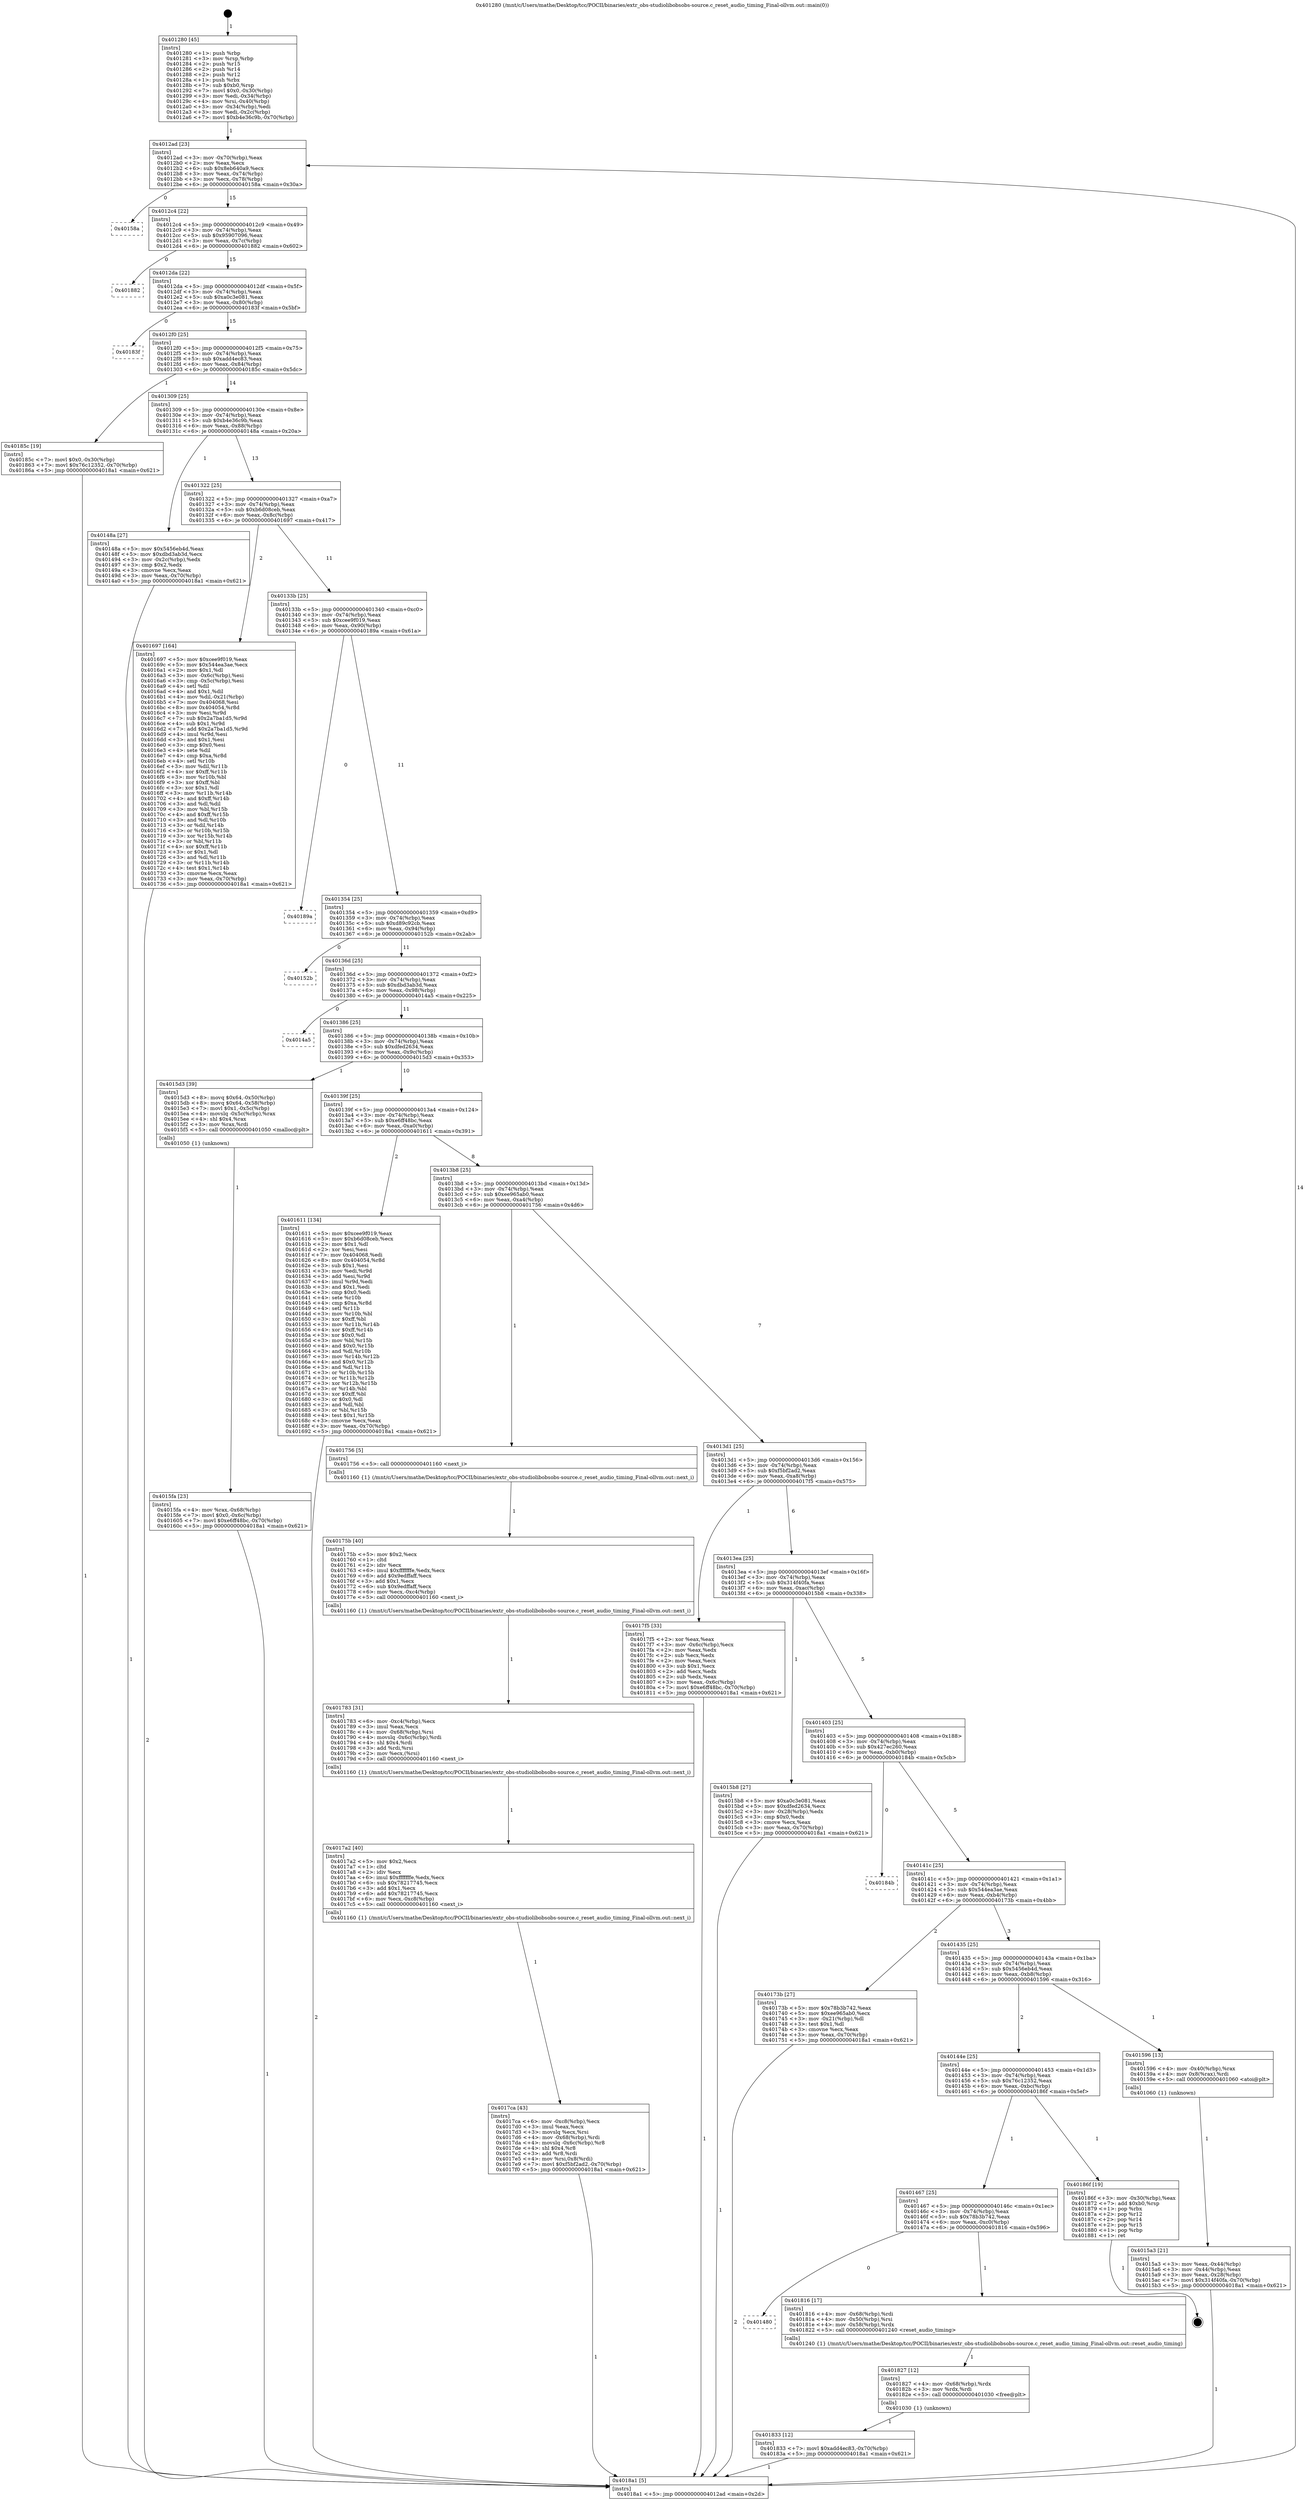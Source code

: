 digraph "0x401280" {
  label = "0x401280 (/mnt/c/Users/mathe/Desktop/tcc/POCII/binaries/extr_obs-studiolibobsobs-source.c_reset_audio_timing_Final-ollvm.out::main(0))"
  labelloc = "t"
  node[shape=record]

  Entry [label="",width=0.3,height=0.3,shape=circle,fillcolor=black,style=filled]
  "0x4012ad" [label="{
     0x4012ad [23]\l
     | [instrs]\l
     &nbsp;&nbsp;0x4012ad \<+3\>: mov -0x70(%rbp),%eax\l
     &nbsp;&nbsp;0x4012b0 \<+2\>: mov %eax,%ecx\l
     &nbsp;&nbsp;0x4012b2 \<+6\>: sub $0x8eb640a9,%ecx\l
     &nbsp;&nbsp;0x4012b8 \<+3\>: mov %eax,-0x74(%rbp)\l
     &nbsp;&nbsp;0x4012bb \<+3\>: mov %ecx,-0x78(%rbp)\l
     &nbsp;&nbsp;0x4012be \<+6\>: je 000000000040158a \<main+0x30a\>\l
  }"]
  "0x40158a" [label="{
     0x40158a\l
  }", style=dashed]
  "0x4012c4" [label="{
     0x4012c4 [22]\l
     | [instrs]\l
     &nbsp;&nbsp;0x4012c4 \<+5\>: jmp 00000000004012c9 \<main+0x49\>\l
     &nbsp;&nbsp;0x4012c9 \<+3\>: mov -0x74(%rbp),%eax\l
     &nbsp;&nbsp;0x4012cc \<+5\>: sub $0x95907096,%eax\l
     &nbsp;&nbsp;0x4012d1 \<+3\>: mov %eax,-0x7c(%rbp)\l
     &nbsp;&nbsp;0x4012d4 \<+6\>: je 0000000000401882 \<main+0x602\>\l
  }"]
  Exit [label="",width=0.3,height=0.3,shape=circle,fillcolor=black,style=filled,peripheries=2]
  "0x401882" [label="{
     0x401882\l
  }", style=dashed]
  "0x4012da" [label="{
     0x4012da [22]\l
     | [instrs]\l
     &nbsp;&nbsp;0x4012da \<+5\>: jmp 00000000004012df \<main+0x5f\>\l
     &nbsp;&nbsp;0x4012df \<+3\>: mov -0x74(%rbp),%eax\l
     &nbsp;&nbsp;0x4012e2 \<+5\>: sub $0xa0c3e081,%eax\l
     &nbsp;&nbsp;0x4012e7 \<+3\>: mov %eax,-0x80(%rbp)\l
     &nbsp;&nbsp;0x4012ea \<+6\>: je 000000000040183f \<main+0x5bf\>\l
  }"]
  "0x401833" [label="{
     0x401833 [12]\l
     | [instrs]\l
     &nbsp;&nbsp;0x401833 \<+7\>: movl $0xadd4ec83,-0x70(%rbp)\l
     &nbsp;&nbsp;0x40183a \<+5\>: jmp 00000000004018a1 \<main+0x621\>\l
  }"]
  "0x40183f" [label="{
     0x40183f\l
  }", style=dashed]
  "0x4012f0" [label="{
     0x4012f0 [25]\l
     | [instrs]\l
     &nbsp;&nbsp;0x4012f0 \<+5\>: jmp 00000000004012f5 \<main+0x75\>\l
     &nbsp;&nbsp;0x4012f5 \<+3\>: mov -0x74(%rbp),%eax\l
     &nbsp;&nbsp;0x4012f8 \<+5\>: sub $0xadd4ec83,%eax\l
     &nbsp;&nbsp;0x4012fd \<+6\>: mov %eax,-0x84(%rbp)\l
     &nbsp;&nbsp;0x401303 \<+6\>: je 000000000040185c \<main+0x5dc\>\l
  }"]
  "0x401827" [label="{
     0x401827 [12]\l
     | [instrs]\l
     &nbsp;&nbsp;0x401827 \<+4\>: mov -0x68(%rbp),%rdx\l
     &nbsp;&nbsp;0x40182b \<+3\>: mov %rdx,%rdi\l
     &nbsp;&nbsp;0x40182e \<+5\>: call 0000000000401030 \<free@plt\>\l
     | [calls]\l
     &nbsp;&nbsp;0x401030 \{1\} (unknown)\l
  }"]
  "0x40185c" [label="{
     0x40185c [19]\l
     | [instrs]\l
     &nbsp;&nbsp;0x40185c \<+7\>: movl $0x0,-0x30(%rbp)\l
     &nbsp;&nbsp;0x401863 \<+7\>: movl $0x76c12352,-0x70(%rbp)\l
     &nbsp;&nbsp;0x40186a \<+5\>: jmp 00000000004018a1 \<main+0x621\>\l
  }"]
  "0x401309" [label="{
     0x401309 [25]\l
     | [instrs]\l
     &nbsp;&nbsp;0x401309 \<+5\>: jmp 000000000040130e \<main+0x8e\>\l
     &nbsp;&nbsp;0x40130e \<+3\>: mov -0x74(%rbp),%eax\l
     &nbsp;&nbsp;0x401311 \<+5\>: sub $0xb4e36c9b,%eax\l
     &nbsp;&nbsp;0x401316 \<+6\>: mov %eax,-0x88(%rbp)\l
     &nbsp;&nbsp;0x40131c \<+6\>: je 000000000040148a \<main+0x20a\>\l
  }"]
  "0x401480" [label="{
     0x401480\l
  }", style=dashed]
  "0x40148a" [label="{
     0x40148a [27]\l
     | [instrs]\l
     &nbsp;&nbsp;0x40148a \<+5\>: mov $0x5456eb4d,%eax\l
     &nbsp;&nbsp;0x40148f \<+5\>: mov $0xdbd3ab3d,%ecx\l
     &nbsp;&nbsp;0x401494 \<+3\>: mov -0x2c(%rbp),%edx\l
     &nbsp;&nbsp;0x401497 \<+3\>: cmp $0x2,%edx\l
     &nbsp;&nbsp;0x40149a \<+3\>: cmovne %ecx,%eax\l
     &nbsp;&nbsp;0x40149d \<+3\>: mov %eax,-0x70(%rbp)\l
     &nbsp;&nbsp;0x4014a0 \<+5\>: jmp 00000000004018a1 \<main+0x621\>\l
  }"]
  "0x401322" [label="{
     0x401322 [25]\l
     | [instrs]\l
     &nbsp;&nbsp;0x401322 \<+5\>: jmp 0000000000401327 \<main+0xa7\>\l
     &nbsp;&nbsp;0x401327 \<+3\>: mov -0x74(%rbp),%eax\l
     &nbsp;&nbsp;0x40132a \<+5\>: sub $0xb6d08ceb,%eax\l
     &nbsp;&nbsp;0x40132f \<+6\>: mov %eax,-0x8c(%rbp)\l
     &nbsp;&nbsp;0x401335 \<+6\>: je 0000000000401697 \<main+0x417\>\l
  }"]
  "0x4018a1" [label="{
     0x4018a1 [5]\l
     | [instrs]\l
     &nbsp;&nbsp;0x4018a1 \<+5\>: jmp 00000000004012ad \<main+0x2d\>\l
  }"]
  "0x401280" [label="{
     0x401280 [45]\l
     | [instrs]\l
     &nbsp;&nbsp;0x401280 \<+1\>: push %rbp\l
     &nbsp;&nbsp;0x401281 \<+3\>: mov %rsp,%rbp\l
     &nbsp;&nbsp;0x401284 \<+2\>: push %r15\l
     &nbsp;&nbsp;0x401286 \<+2\>: push %r14\l
     &nbsp;&nbsp;0x401288 \<+2\>: push %r12\l
     &nbsp;&nbsp;0x40128a \<+1\>: push %rbx\l
     &nbsp;&nbsp;0x40128b \<+7\>: sub $0xb0,%rsp\l
     &nbsp;&nbsp;0x401292 \<+7\>: movl $0x0,-0x30(%rbp)\l
     &nbsp;&nbsp;0x401299 \<+3\>: mov %edi,-0x34(%rbp)\l
     &nbsp;&nbsp;0x40129c \<+4\>: mov %rsi,-0x40(%rbp)\l
     &nbsp;&nbsp;0x4012a0 \<+3\>: mov -0x34(%rbp),%edi\l
     &nbsp;&nbsp;0x4012a3 \<+3\>: mov %edi,-0x2c(%rbp)\l
     &nbsp;&nbsp;0x4012a6 \<+7\>: movl $0xb4e36c9b,-0x70(%rbp)\l
  }"]
  "0x401816" [label="{
     0x401816 [17]\l
     | [instrs]\l
     &nbsp;&nbsp;0x401816 \<+4\>: mov -0x68(%rbp),%rdi\l
     &nbsp;&nbsp;0x40181a \<+4\>: mov -0x50(%rbp),%rsi\l
     &nbsp;&nbsp;0x40181e \<+4\>: mov -0x58(%rbp),%rdx\l
     &nbsp;&nbsp;0x401822 \<+5\>: call 0000000000401240 \<reset_audio_timing\>\l
     | [calls]\l
     &nbsp;&nbsp;0x401240 \{1\} (/mnt/c/Users/mathe/Desktop/tcc/POCII/binaries/extr_obs-studiolibobsobs-source.c_reset_audio_timing_Final-ollvm.out::reset_audio_timing)\l
  }"]
  "0x401697" [label="{
     0x401697 [164]\l
     | [instrs]\l
     &nbsp;&nbsp;0x401697 \<+5\>: mov $0xcee9f019,%eax\l
     &nbsp;&nbsp;0x40169c \<+5\>: mov $0x544ea3ae,%ecx\l
     &nbsp;&nbsp;0x4016a1 \<+2\>: mov $0x1,%dl\l
     &nbsp;&nbsp;0x4016a3 \<+3\>: mov -0x6c(%rbp),%esi\l
     &nbsp;&nbsp;0x4016a6 \<+3\>: cmp -0x5c(%rbp),%esi\l
     &nbsp;&nbsp;0x4016a9 \<+4\>: setl %dil\l
     &nbsp;&nbsp;0x4016ad \<+4\>: and $0x1,%dil\l
     &nbsp;&nbsp;0x4016b1 \<+4\>: mov %dil,-0x21(%rbp)\l
     &nbsp;&nbsp;0x4016b5 \<+7\>: mov 0x404068,%esi\l
     &nbsp;&nbsp;0x4016bc \<+8\>: mov 0x404054,%r8d\l
     &nbsp;&nbsp;0x4016c4 \<+3\>: mov %esi,%r9d\l
     &nbsp;&nbsp;0x4016c7 \<+7\>: sub $0x2a7ba1d5,%r9d\l
     &nbsp;&nbsp;0x4016ce \<+4\>: sub $0x1,%r9d\l
     &nbsp;&nbsp;0x4016d2 \<+7\>: add $0x2a7ba1d5,%r9d\l
     &nbsp;&nbsp;0x4016d9 \<+4\>: imul %r9d,%esi\l
     &nbsp;&nbsp;0x4016dd \<+3\>: and $0x1,%esi\l
     &nbsp;&nbsp;0x4016e0 \<+3\>: cmp $0x0,%esi\l
     &nbsp;&nbsp;0x4016e3 \<+4\>: sete %dil\l
     &nbsp;&nbsp;0x4016e7 \<+4\>: cmp $0xa,%r8d\l
     &nbsp;&nbsp;0x4016eb \<+4\>: setl %r10b\l
     &nbsp;&nbsp;0x4016ef \<+3\>: mov %dil,%r11b\l
     &nbsp;&nbsp;0x4016f2 \<+4\>: xor $0xff,%r11b\l
     &nbsp;&nbsp;0x4016f6 \<+3\>: mov %r10b,%bl\l
     &nbsp;&nbsp;0x4016f9 \<+3\>: xor $0xff,%bl\l
     &nbsp;&nbsp;0x4016fc \<+3\>: xor $0x1,%dl\l
     &nbsp;&nbsp;0x4016ff \<+3\>: mov %r11b,%r14b\l
     &nbsp;&nbsp;0x401702 \<+4\>: and $0xff,%r14b\l
     &nbsp;&nbsp;0x401706 \<+3\>: and %dl,%dil\l
     &nbsp;&nbsp;0x401709 \<+3\>: mov %bl,%r15b\l
     &nbsp;&nbsp;0x40170c \<+4\>: and $0xff,%r15b\l
     &nbsp;&nbsp;0x401710 \<+3\>: and %dl,%r10b\l
     &nbsp;&nbsp;0x401713 \<+3\>: or %dil,%r14b\l
     &nbsp;&nbsp;0x401716 \<+3\>: or %r10b,%r15b\l
     &nbsp;&nbsp;0x401719 \<+3\>: xor %r15b,%r14b\l
     &nbsp;&nbsp;0x40171c \<+3\>: or %bl,%r11b\l
     &nbsp;&nbsp;0x40171f \<+4\>: xor $0xff,%r11b\l
     &nbsp;&nbsp;0x401723 \<+3\>: or $0x1,%dl\l
     &nbsp;&nbsp;0x401726 \<+3\>: and %dl,%r11b\l
     &nbsp;&nbsp;0x401729 \<+3\>: or %r11b,%r14b\l
     &nbsp;&nbsp;0x40172c \<+4\>: test $0x1,%r14b\l
     &nbsp;&nbsp;0x401730 \<+3\>: cmovne %ecx,%eax\l
     &nbsp;&nbsp;0x401733 \<+3\>: mov %eax,-0x70(%rbp)\l
     &nbsp;&nbsp;0x401736 \<+5\>: jmp 00000000004018a1 \<main+0x621\>\l
  }"]
  "0x40133b" [label="{
     0x40133b [25]\l
     | [instrs]\l
     &nbsp;&nbsp;0x40133b \<+5\>: jmp 0000000000401340 \<main+0xc0\>\l
     &nbsp;&nbsp;0x401340 \<+3\>: mov -0x74(%rbp),%eax\l
     &nbsp;&nbsp;0x401343 \<+5\>: sub $0xcee9f019,%eax\l
     &nbsp;&nbsp;0x401348 \<+6\>: mov %eax,-0x90(%rbp)\l
     &nbsp;&nbsp;0x40134e \<+6\>: je 000000000040189a \<main+0x61a\>\l
  }"]
  "0x401467" [label="{
     0x401467 [25]\l
     | [instrs]\l
     &nbsp;&nbsp;0x401467 \<+5\>: jmp 000000000040146c \<main+0x1ec\>\l
     &nbsp;&nbsp;0x40146c \<+3\>: mov -0x74(%rbp),%eax\l
     &nbsp;&nbsp;0x40146f \<+5\>: sub $0x78b3b742,%eax\l
     &nbsp;&nbsp;0x401474 \<+6\>: mov %eax,-0xc0(%rbp)\l
     &nbsp;&nbsp;0x40147a \<+6\>: je 0000000000401816 \<main+0x596\>\l
  }"]
  "0x40189a" [label="{
     0x40189a\l
  }", style=dashed]
  "0x401354" [label="{
     0x401354 [25]\l
     | [instrs]\l
     &nbsp;&nbsp;0x401354 \<+5\>: jmp 0000000000401359 \<main+0xd9\>\l
     &nbsp;&nbsp;0x401359 \<+3\>: mov -0x74(%rbp),%eax\l
     &nbsp;&nbsp;0x40135c \<+5\>: sub $0xd89c92cb,%eax\l
     &nbsp;&nbsp;0x401361 \<+6\>: mov %eax,-0x94(%rbp)\l
     &nbsp;&nbsp;0x401367 \<+6\>: je 000000000040152b \<main+0x2ab\>\l
  }"]
  "0x40186f" [label="{
     0x40186f [19]\l
     | [instrs]\l
     &nbsp;&nbsp;0x40186f \<+3\>: mov -0x30(%rbp),%eax\l
     &nbsp;&nbsp;0x401872 \<+7\>: add $0xb0,%rsp\l
     &nbsp;&nbsp;0x401879 \<+1\>: pop %rbx\l
     &nbsp;&nbsp;0x40187a \<+2\>: pop %r12\l
     &nbsp;&nbsp;0x40187c \<+2\>: pop %r14\l
     &nbsp;&nbsp;0x40187e \<+2\>: pop %r15\l
     &nbsp;&nbsp;0x401880 \<+1\>: pop %rbp\l
     &nbsp;&nbsp;0x401881 \<+1\>: ret\l
  }"]
  "0x40152b" [label="{
     0x40152b\l
  }", style=dashed]
  "0x40136d" [label="{
     0x40136d [25]\l
     | [instrs]\l
     &nbsp;&nbsp;0x40136d \<+5\>: jmp 0000000000401372 \<main+0xf2\>\l
     &nbsp;&nbsp;0x401372 \<+3\>: mov -0x74(%rbp),%eax\l
     &nbsp;&nbsp;0x401375 \<+5\>: sub $0xdbd3ab3d,%eax\l
     &nbsp;&nbsp;0x40137a \<+6\>: mov %eax,-0x98(%rbp)\l
     &nbsp;&nbsp;0x401380 \<+6\>: je 00000000004014a5 \<main+0x225\>\l
  }"]
  "0x4017ca" [label="{
     0x4017ca [43]\l
     | [instrs]\l
     &nbsp;&nbsp;0x4017ca \<+6\>: mov -0xc8(%rbp),%ecx\l
     &nbsp;&nbsp;0x4017d0 \<+3\>: imul %eax,%ecx\l
     &nbsp;&nbsp;0x4017d3 \<+3\>: movslq %ecx,%rsi\l
     &nbsp;&nbsp;0x4017d6 \<+4\>: mov -0x68(%rbp),%rdi\l
     &nbsp;&nbsp;0x4017da \<+4\>: movslq -0x6c(%rbp),%r8\l
     &nbsp;&nbsp;0x4017de \<+4\>: shl $0x4,%r8\l
     &nbsp;&nbsp;0x4017e2 \<+3\>: add %r8,%rdi\l
     &nbsp;&nbsp;0x4017e5 \<+4\>: mov %rsi,0x8(%rdi)\l
     &nbsp;&nbsp;0x4017e9 \<+7\>: movl $0xf5bf2ad2,-0x70(%rbp)\l
     &nbsp;&nbsp;0x4017f0 \<+5\>: jmp 00000000004018a1 \<main+0x621\>\l
  }"]
  "0x4014a5" [label="{
     0x4014a5\l
  }", style=dashed]
  "0x401386" [label="{
     0x401386 [25]\l
     | [instrs]\l
     &nbsp;&nbsp;0x401386 \<+5\>: jmp 000000000040138b \<main+0x10b\>\l
     &nbsp;&nbsp;0x40138b \<+3\>: mov -0x74(%rbp),%eax\l
     &nbsp;&nbsp;0x40138e \<+5\>: sub $0xdfed2634,%eax\l
     &nbsp;&nbsp;0x401393 \<+6\>: mov %eax,-0x9c(%rbp)\l
     &nbsp;&nbsp;0x401399 \<+6\>: je 00000000004015d3 \<main+0x353\>\l
  }"]
  "0x4017a2" [label="{
     0x4017a2 [40]\l
     | [instrs]\l
     &nbsp;&nbsp;0x4017a2 \<+5\>: mov $0x2,%ecx\l
     &nbsp;&nbsp;0x4017a7 \<+1\>: cltd\l
     &nbsp;&nbsp;0x4017a8 \<+2\>: idiv %ecx\l
     &nbsp;&nbsp;0x4017aa \<+6\>: imul $0xfffffffe,%edx,%ecx\l
     &nbsp;&nbsp;0x4017b0 \<+6\>: sub $0x78217745,%ecx\l
     &nbsp;&nbsp;0x4017b6 \<+3\>: add $0x1,%ecx\l
     &nbsp;&nbsp;0x4017b9 \<+6\>: add $0x78217745,%ecx\l
     &nbsp;&nbsp;0x4017bf \<+6\>: mov %ecx,-0xc8(%rbp)\l
     &nbsp;&nbsp;0x4017c5 \<+5\>: call 0000000000401160 \<next_i\>\l
     | [calls]\l
     &nbsp;&nbsp;0x401160 \{1\} (/mnt/c/Users/mathe/Desktop/tcc/POCII/binaries/extr_obs-studiolibobsobs-source.c_reset_audio_timing_Final-ollvm.out::next_i)\l
  }"]
  "0x4015d3" [label="{
     0x4015d3 [39]\l
     | [instrs]\l
     &nbsp;&nbsp;0x4015d3 \<+8\>: movq $0x64,-0x50(%rbp)\l
     &nbsp;&nbsp;0x4015db \<+8\>: movq $0x64,-0x58(%rbp)\l
     &nbsp;&nbsp;0x4015e3 \<+7\>: movl $0x1,-0x5c(%rbp)\l
     &nbsp;&nbsp;0x4015ea \<+4\>: movslq -0x5c(%rbp),%rax\l
     &nbsp;&nbsp;0x4015ee \<+4\>: shl $0x4,%rax\l
     &nbsp;&nbsp;0x4015f2 \<+3\>: mov %rax,%rdi\l
     &nbsp;&nbsp;0x4015f5 \<+5\>: call 0000000000401050 \<malloc@plt\>\l
     | [calls]\l
     &nbsp;&nbsp;0x401050 \{1\} (unknown)\l
  }"]
  "0x40139f" [label="{
     0x40139f [25]\l
     | [instrs]\l
     &nbsp;&nbsp;0x40139f \<+5\>: jmp 00000000004013a4 \<main+0x124\>\l
     &nbsp;&nbsp;0x4013a4 \<+3\>: mov -0x74(%rbp),%eax\l
     &nbsp;&nbsp;0x4013a7 \<+5\>: sub $0xe6ff48bc,%eax\l
     &nbsp;&nbsp;0x4013ac \<+6\>: mov %eax,-0xa0(%rbp)\l
     &nbsp;&nbsp;0x4013b2 \<+6\>: je 0000000000401611 \<main+0x391\>\l
  }"]
  "0x401783" [label="{
     0x401783 [31]\l
     | [instrs]\l
     &nbsp;&nbsp;0x401783 \<+6\>: mov -0xc4(%rbp),%ecx\l
     &nbsp;&nbsp;0x401789 \<+3\>: imul %eax,%ecx\l
     &nbsp;&nbsp;0x40178c \<+4\>: mov -0x68(%rbp),%rsi\l
     &nbsp;&nbsp;0x401790 \<+4\>: movslq -0x6c(%rbp),%rdi\l
     &nbsp;&nbsp;0x401794 \<+4\>: shl $0x4,%rdi\l
     &nbsp;&nbsp;0x401798 \<+3\>: add %rdi,%rsi\l
     &nbsp;&nbsp;0x40179b \<+2\>: mov %ecx,(%rsi)\l
     &nbsp;&nbsp;0x40179d \<+5\>: call 0000000000401160 \<next_i\>\l
     | [calls]\l
     &nbsp;&nbsp;0x401160 \{1\} (/mnt/c/Users/mathe/Desktop/tcc/POCII/binaries/extr_obs-studiolibobsobs-source.c_reset_audio_timing_Final-ollvm.out::next_i)\l
  }"]
  "0x401611" [label="{
     0x401611 [134]\l
     | [instrs]\l
     &nbsp;&nbsp;0x401611 \<+5\>: mov $0xcee9f019,%eax\l
     &nbsp;&nbsp;0x401616 \<+5\>: mov $0xb6d08ceb,%ecx\l
     &nbsp;&nbsp;0x40161b \<+2\>: mov $0x1,%dl\l
     &nbsp;&nbsp;0x40161d \<+2\>: xor %esi,%esi\l
     &nbsp;&nbsp;0x40161f \<+7\>: mov 0x404068,%edi\l
     &nbsp;&nbsp;0x401626 \<+8\>: mov 0x404054,%r8d\l
     &nbsp;&nbsp;0x40162e \<+3\>: sub $0x1,%esi\l
     &nbsp;&nbsp;0x401631 \<+3\>: mov %edi,%r9d\l
     &nbsp;&nbsp;0x401634 \<+3\>: add %esi,%r9d\l
     &nbsp;&nbsp;0x401637 \<+4\>: imul %r9d,%edi\l
     &nbsp;&nbsp;0x40163b \<+3\>: and $0x1,%edi\l
     &nbsp;&nbsp;0x40163e \<+3\>: cmp $0x0,%edi\l
     &nbsp;&nbsp;0x401641 \<+4\>: sete %r10b\l
     &nbsp;&nbsp;0x401645 \<+4\>: cmp $0xa,%r8d\l
     &nbsp;&nbsp;0x401649 \<+4\>: setl %r11b\l
     &nbsp;&nbsp;0x40164d \<+3\>: mov %r10b,%bl\l
     &nbsp;&nbsp;0x401650 \<+3\>: xor $0xff,%bl\l
     &nbsp;&nbsp;0x401653 \<+3\>: mov %r11b,%r14b\l
     &nbsp;&nbsp;0x401656 \<+4\>: xor $0xff,%r14b\l
     &nbsp;&nbsp;0x40165a \<+3\>: xor $0x0,%dl\l
     &nbsp;&nbsp;0x40165d \<+3\>: mov %bl,%r15b\l
     &nbsp;&nbsp;0x401660 \<+4\>: and $0x0,%r15b\l
     &nbsp;&nbsp;0x401664 \<+3\>: and %dl,%r10b\l
     &nbsp;&nbsp;0x401667 \<+3\>: mov %r14b,%r12b\l
     &nbsp;&nbsp;0x40166a \<+4\>: and $0x0,%r12b\l
     &nbsp;&nbsp;0x40166e \<+3\>: and %dl,%r11b\l
     &nbsp;&nbsp;0x401671 \<+3\>: or %r10b,%r15b\l
     &nbsp;&nbsp;0x401674 \<+3\>: or %r11b,%r12b\l
     &nbsp;&nbsp;0x401677 \<+3\>: xor %r12b,%r15b\l
     &nbsp;&nbsp;0x40167a \<+3\>: or %r14b,%bl\l
     &nbsp;&nbsp;0x40167d \<+3\>: xor $0xff,%bl\l
     &nbsp;&nbsp;0x401680 \<+3\>: or $0x0,%dl\l
     &nbsp;&nbsp;0x401683 \<+2\>: and %dl,%bl\l
     &nbsp;&nbsp;0x401685 \<+3\>: or %bl,%r15b\l
     &nbsp;&nbsp;0x401688 \<+4\>: test $0x1,%r15b\l
     &nbsp;&nbsp;0x40168c \<+3\>: cmovne %ecx,%eax\l
     &nbsp;&nbsp;0x40168f \<+3\>: mov %eax,-0x70(%rbp)\l
     &nbsp;&nbsp;0x401692 \<+5\>: jmp 00000000004018a1 \<main+0x621\>\l
  }"]
  "0x4013b8" [label="{
     0x4013b8 [25]\l
     | [instrs]\l
     &nbsp;&nbsp;0x4013b8 \<+5\>: jmp 00000000004013bd \<main+0x13d\>\l
     &nbsp;&nbsp;0x4013bd \<+3\>: mov -0x74(%rbp),%eax\l
     &nbsp;&nbsp;0x4013c0 \<+5\>: sub $0xee965ab0,%eax\l
     &nbsp;&nbsp;0x4013c5 \<+6\>: mov %eax,-0xa4(%rbp)\l
     &nbsp;&nbsp;0x4013cb \<+6\>: je 0000000000401756 \<main+0x4d6\>\l
  }"]
  "0x40175b" [label="{
     0x40175b [40]\l
     | [instrs]\l
     &nbsp;&nbsp;0x40175b \<+5\>: mov $0x2,%ecx\l
     &nbsp;&nbsp;0x401760 \<+1\>: cltd\l
     &nbsp;&nbsp;0x401761 \<+2\>: idiv %ecx\l
     &nbsp;&nbsp;0x401763 \<+6\>: imul $0xfffffffe,%edx,%ecx\l
     &nbsp;&nbsp;0x401769 \<+6\>: add $0x9edffaff,%ecx\l
     &nbsp;&nbsp;0x40176f \<+3\>: add $0x1,%ecx\l
     &nbsp;&nbsp;0x401772 \<+6\>: sub $0x9edffaff,%ecx\l
     &nbsp;&nbsp;0x401778 \<+6\>: mov %ecx,-0xc4(%rbp)\l
     &nbsp;&nbsp;0x40177e \<+5\>: call 0000000000401160 \<next_i\>\l
     | [calls]\l
     &nbsp;&nbsp;0x401160 \{1\} (/mnt/c/Users/mathe/Desktop/tcc/POCII/binaries/extr_obs-studiolibobsobs-source.c_reset_audio_timing_Final-ollvm.out::next_i)\l
  }"]
  "0x401756" [label="{
     0x401756 [5]\l
     | [instrs]\l
     &nbsp;&nbsp;0x401756 \<+5\>: call 0000000000401160 \<next_i\>\l
     | [calls]\l
     &nbsp;&nbsp;0x401160 \{1\} (/mnt/c/Users/mathe/Desktop/tcc/POCII/binaries/extr_obs-studiolibobsobs-source.c_reset_audio_timing_Final-ollvm.out::next_i)\l
  }"]
  "0x4013d1" [label="{
     0x4013d1 [25]\l
     | [instrs]\l
     &nbsp;&nbsp;0x4013d1 \<+5\>: jmp 00000000004013d6 \<main+0x156\>\l
     &nbsp;&nbsp;0x4013d6 \<+3\>: mov -0x74(%rbp),%eax\l
     &nbsp;&nbsp;0x4013d9 \<+5\>: sub $0xf5bf2ad2,%eax\l
     &nbsp;&nbsp;0x4013de \<+6\>: mov %eax,-0xa8(%rbp)\l
     &nbsp;&nbsp;0x4013e4 \<+6\>: je 00000000004017f5 \<main+0x575\>\l
  }"]
  "0x4015fa" [label="{
     0x4015fa [23]\l
     | [instrs]\l
     &nbsp;&nbsp;0x4015fa \<+4\>: mov %rax,-0x68(%rbp)\l
     &nbsp;&nbsp;0x4015fe \<+7\>: movl $0x0,-0x6c(%rbp)\l
     &nbsp;&nbsp;0x401605 \<+7\>: movl $0xe6ff48bc,-0x70(%rbp)\l
     &nbsp;&nbsp;0x40160c \<+5\>: jmp 00000000004018a1 \<main+0x621\>\l
  }"]
  "0x4017f5" [label="{
     0x4017f5 [33]\l
     | [instrs]\l
     &nbsp;&nbsp;0x4017f5 \<+2\>: xor %eax,%eax\l
     &nbsp;&nbsp;0x4017f7 \<+3\>: mov -0x6c(%rbp),%ecx\l
     &nbsp;&nbsp;0x4017fa \<+2\>: mov %eax,%edx\l
     &nbsp;&nbsp;0x4017fc \<+2\>: sub %ecx,%edx\l
     &nbsp;&nbsp;0x4017fe \<+2\>: mov %eax,%ecx\l
     &nbsp;&nbsp;0x401800 \<+3\>: sub $0x1,%ecx\l
     &nbsp;&nbsp;0x401803 \<+2\>: add %ecx,%edx\l
     &nbsp;&nbsp;0x401805 \<+2\>: sub %edx,%eax\l
     &nbsp;&nbsp;0x401807 \<+3\>: mov %eax,-0x6c(%rbp)\l
     &nbsp;&nbsp;0x40180a \<+7\>: movl $0xe6ff48bc,-0x70(%rbp)\l
     &nbsp;&nbsp;0x401811 \<+5\>: jmp 00000000004018a1 \<main+0x621\>\l
  }"]
  "0x4013ea" [label="{
     0x4013ea [25]\l
     | [instrs]\l
     &nbsp;&nbsp;0x4013ea \<+5\>: jmp 00000000004013ef \<main+0x16f\>\l
     &nbsp;&nbsp;0x4013ef \<+3\>: mov -0x74(%rbp),%eax\l
     &nbsp;&nbsp;0x4013f2 \<+5\>: sub $0x314f40fa,%eax\l
     &nbsp;&nbsp;0x4013f7 \<+6\>: mov %eax,-0xac(%rbp)\l
     &nbsp;&nbsp;0x4013fd \<+6\>: je 00000000004015b8 \<main+0x338\>\l
  }"]
  "0x4015a3" [label="{
     0x4015a3 [21]\l
     | [instrs]\l
     &nbsp;&nbsp;0x4015a3 \<+3\>: mov %eax,-0x44(%rbp)\l
     &nbsp;&nbsp;0x4015a6 \<+3\>: mov -0x44(%rbp),%eax\l
     &nbsp;&nbsp;0x4015a9 \<+3\>: mov %eax,-0x28(%rbp)\l
     &nbsp;&nbsp;0x4015ac \<+7\>: movl $0x314f40fa,-0x70(%rbp)\l
     &nbsp;&nbsp;0x4015b3 \<+5\>: jmp 00000000004018a1 \<main+0x621\>\l
  }"]
  "0x4015b8" [label="{
     0x4015b8 [27]\l
     | [instrs]\l
     &nbsp;&nbsp;0x4015b8 \<+5\>: mov $0xa0c3e081,%eax\l
     &nbsp;&nbsp;0x4015bd \<+5\>: mov $0xdfed2634,%ecx\l
     &nbsp;&nbsp;0x4015c2 \<+3\>: mov -0x28(%rbp),%edx\l
     &nbsp;&nbsp;0x4015c5 \<+3\>: cmp $0x0,%edx\l
     &nbsp;&nbsp;0x4015c8 \<+3\>: cmove %ecx,%eax\l
     &nbsp;&nbsp;0x4015cb \<+3\>: mov %eax,-0x70(%rbp)\l
     &nbsp;&nbsp;0x4015ce \<+5\>: jmp 00000000004018a1 \<main+0x621\>\l
  }"]
  "0x401403" [label="{
     0x401403 [25]\l
     | [instrs]\l
     &nbsp;&nbsp;0x401403 \<+5\>: jmp 0000000000401408 \<main+0x188\>\l
     &nbsp;&nbsp;0x401408 \<+3\>: mov -0x74(%rbp),%eax\l
     &nbsp;&nbsp;0x40140b \<+5\>: sub $0x427ec260,%eax\l
     &nbsp;&nbsp;0x401410 \<+6\>: mov %eax,-0xb0(%rbp)\l
     &nbsp;&nbsp;0x401416 \<+6\>: je 000000000040184b \<main+0x5cb\>\l
  }"]
  "0x40144e" [label="{
     0x40144e [25]\l
     | [instrs]\l
     &nbsp;&nbsp;0x40144e \<+5\>: jmp 0000000000401453 \<main+0x1d3\>\l
     &nbsp;&nbsp;0x401453 \<+3\>: mov -0x74(%rbp),%eax\l
     &nbsp;&nbsp;0x401456 \<+5\>: sub $0x76c12352,%eax\l
     &nbsp;&nbsp;0x40145b \<+6\>: mov %eax,-0xbc(%rbp)\l
     &nbsp;&nbsp;0x401461 \<+6\>: je 000000000040186f \<main+0x5ef\>\l
  }"]
  "0x40184b" [label="{
     0x40184b\l
  }", style=dashed]
  "0x40141c" [label="{
     0x40141c [25]\l
     | [instrs]\l
     &nbsp;&nbsp;0x40141c \<+5\>: jmp 0000000000401421 \<main+0x1a1\>\l
     &nbsp;&nbsp;0x401421 \<+3\>: mov -0x74(%rbp),%eax\l
     &nbsp;&nbsp;0x401424 \<+5\>: sub $0x544ea3ae,%eax\l
     &nbsp;&nbsp;0x401429 \<+6\>: mov %eax,-0xb4(%rbp)\l
     &nbsp;&nbsp;0x40142f \<+6\>: je 000000000040173b \<main+0x4bb\>\l
  }"]
  "0x401596" [label="{
     0x401596 [13]\l
     | [instrs]\l
     &nbsp;&nbsp;0x401596 \<+4\>: mov -0x40(%rbp),%rax\l
     &nbsp;&nbsp;0x40159a \<+4\>: mov 0x8(%rax),%rdi\l
     &nbsp;&nbsp;0x40159e \<+5\>: call 0000000000401060 \<atoi@plt\>\l
     | [calls]\l
     &nbsp;&nbsp;0x401060 \{1\} (unknown)\l
  }"]
  "0x40173b" [label="{
     0x40173b [27]\l
     | [instrs]\l
     &nbsp;&nbsp;0x40173b \<+5\>: mov $0x78b3b742,%eax\l
     &nbsp;&nbsp;0x401740 \<+5\>: mov $0xee965ab0,%ecx\l
     &nbsp;&nbsp;0x401745 \<+3\>: mov -0x21(%rbp),%dl\l
     &nbsp;&nbsp;0x401748 \<+3\>: test $0x1,%dl\l
     &nbsp;&nbsp;0x40174b \<+3\>: cmovne %ecx,%eax\l
     &nbsp;&nbsp;0x40174e \<+3\>: mov %eax,-0x70(%rbp)\l
     &nbsp;&nbsp;0x401751 \<+5\>: jmp 00000000004018a1 \<main+0x621\>\l
  }"]
  "0x401435" [label="{
     0x401435 [25]\l
     | [instrs]\l
     &nbsp;&nbsp;0x401435 \<+5\>: jmp 000000000040143a \<main+0x1ba\>\l
     &nbsp;&nbsp;0x40143a \<+3\>: mov -0x74(%rbp),%eax\l
     &nbsp;&nbsp;0x40143d \<+5\>: sub $0x5456eb4d,%eax\l
     &nbsp;&nbsp;0x401442 \<+6\>: mov %eax,-0xb8(%rbp)\l
     &nbsp;&nbsp;0x401448 \<+6\>: je 0000000000401596 \<main+0x316\>\l
  }"]
  Entry -> "0x401280" [label=" 1"]
  "0x4012ad" -> "0x40158a" [label=" 0"]
  "0x4012ad" -> "0x4012c4" [label=" 15"]
  "0x40186f" -> Exit [label=" 1"]
  "0x4012c4" -> "0x401882" [label=" 0"]
  "0x4012c4" -> "0x4012da" [label=" 15"]
  "0x40185c" -> "0x4018a1" [label=" 1"]
  "0x4012da" -> "0x40183f" [label=" 0"]
  "0x4012da" -> "0x4012f0" [label=" 15"]
  "0x401833" -> "0x4018a1" [label=" 1"]
  "0x4012f0" -> "0x40185c" [label=" 1"]
  "0x4012f0" -> "0x401309" [label=" 14"]
  "0x401827" -> "0x401833" [label=" 1"]
  "0x401309" -> "0x40148a" [label=" 1"]
  "0x401309" -> "0x401322" [label=" 13"]
  "0x40148a" -> "0x4018a1" [label=" 1"]
  "0x401280" -> "0x4012ad" [label=" 1"]
  "0x4018a1" -> "0x4012ad" [label=" 14"]
  "0x401816" -> "0x401827" [label=" 1"]
  "0x401322" -> "0x401697" [label=" 2"]
  "0x401322" -> "0x40133b" [label=" 11"]
  "0x401467" -> "0x401480" [label=" 0"]
  "0x40133b" -> "0x40189a" [label=" 0"]
  "0x40133b" -> "0x401354" [label=" 11"]
  "0x401467" -> "0x401816" [label=" 1"]
  "0x401354" -> "0x40152b" [label=" 0"]
  "0x401354" -> "0x40136d" [label=" 11"]
  "0x40144e" -> "0x401467" [label=" 1"]
  "0x40136d" -> "0x4014a5" [label=" 0"]
  "0x40136d" -> "0x401386" [label=" 11"]
  "0x40144e" -> "0x40186f" [label=" 1"]
  "0x401386" -> "0x4015d3" [label=" 1"]
  "0x401386" -> "0x40139f" [label=" 10"]
  "0x4017f5" -> "0x4018a1" [label=" 1"]
  "0x40139f" -> "0x401611" [label=" 2"]
  "0x40139f" -> "0x4013b8" [label=" 8"]
  "0x4017ca" -> "0x4018a1" [label=" 1"]
  "0x4013b8" -> "0x401756" [label=" 1"]
  "0x4013b8" -> "0x4013d1" [label=" 7"]
  "0x4017a2" -> "0x4017ca" [label=" 1"]
  "0x4013d1" -> "0x4017f5" [label=" 1"]
  "0x4013d1" -> "0x4013ea" [label=" 6"]
  "0x401783" -> "0x4017a2" [label=" 1"]
  "0x4013ea" -> "0x4015b8" [label=" 1"]
  "0x4013ea" -> "0x401403" [label=" 5"]
  "0x40175b" -> "0x401783" [label=" 1"]
  "0x401403" -> "0x40184b" [label=" 0"]
  "0x401403" -> "0x40141c" [label=" 5"]
  "0x401756" -> "0x40175b" [label=" 1"]
  "0x40141c" -> "0x40173b" [label=" 2"]
  "0x40141c" -> "0x401435" [label=" 3"]
  "0x40173b" -> "0x4018a1" [label=" 2"]
  "0x401435" -> "0x401596" [label=" 1"]
  "0x401435" -> "0x40144e" [label=" 2"]
  "0x401596" -> "0x4015a3" [label=" 1"]
  "0x4015a3" -> "0x4018a1" [label=" 1"]
  "0x4015b8" -> "0x4018a1" [label=" 1"]
  "0x4015d3" -> "0x4015fa" [label=" 1"]
  "0x4015fa" -> "0x4018a1" [label=" 1"]
  "0x401611" -> "0x4018a1" [label=" 2"]
  "0x401697" -> "0x4018a1" [label=" 2"]
}
